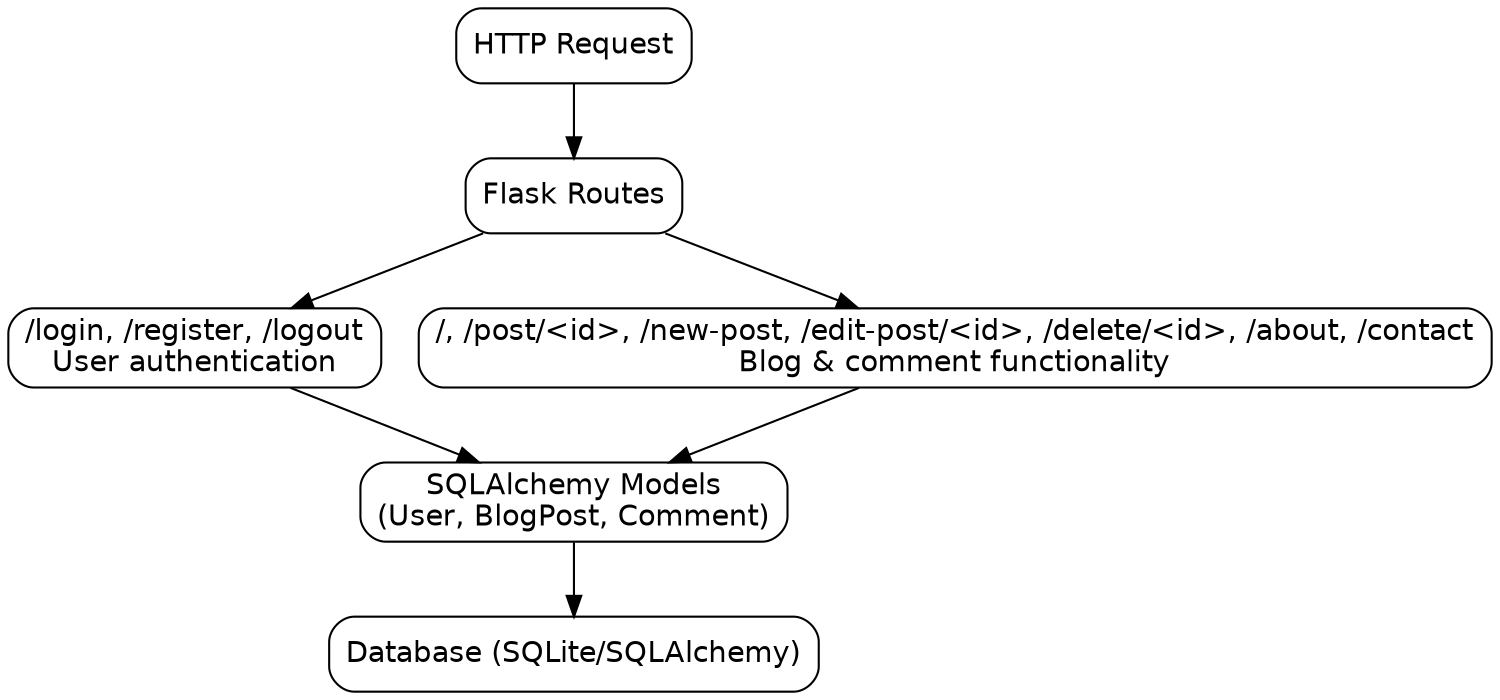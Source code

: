 digraph MainFlow {
    node [shape=box, style=rounded, fontname=Helvetica];
    rankdir=TB;

    HTTP_Request [label="HTTP Request"];
    Flask_Routes [label="Flask Routes"];
    Auth_Routes [label="/login, /register, /logout\nUser authentication"];
    Blog_Routes [label="/, /post/<id>, /new-post, /edit-post/<id>, /delete/<id>, /about, /contact\nBlog & comment functionality"];
    SQLAlchemy_Models [label="SQLAlchemy Models\n(User, BlogPost, Comment)"];
    Database [label="Database (SQLite/SQLAlchemy)"];

    HTTP_Request -> Flask_Routes;
    Flask_Routes -> Auth_Routes;
    Flask_Routes -> Blog_Routes;
    Auth_Routes -> SQLAlchemy_Models;
    Blog_Routes -> SQLAlchemy_Models;
    SQLAlchemy_Models -> Database;
}
